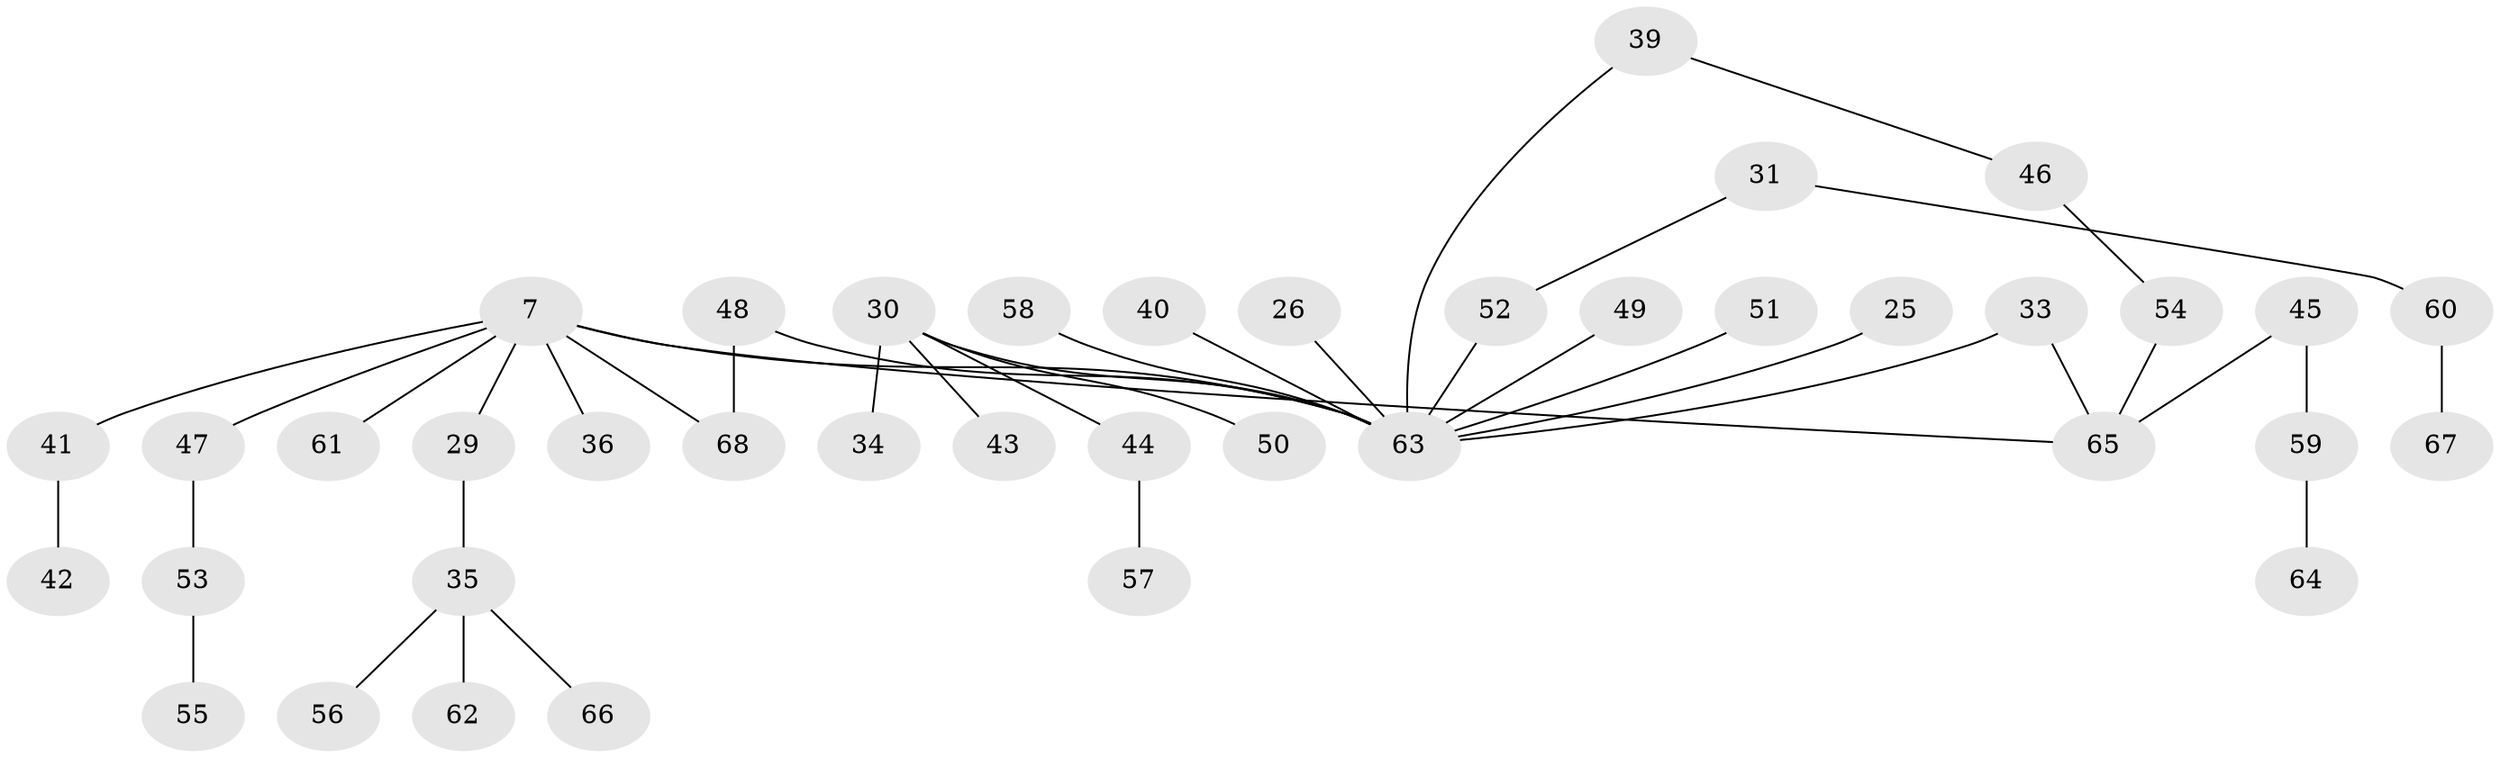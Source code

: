 // original degree distribution, {4: 0.10294117647058823, 7: 0.014705882352941176, 3: 0.14705882352941177, 6: 0.014705882352941176, 5: 0.014705882352941176, 2: 0.38235294117647056, 1: 0.3235294117647059}
// Generated by graph-tools (version 1.1) at 2025/46/03/04/25 21:46:03]
// undirected, 40 vertices, 42 edges
graph export_dot {
graph [start="1"]
  node [color=gray90,style=filled];
  7 [super="+6+2"];
  25;
  26;
  29 [super="+3"];
  30 [super="+17"];
  31;
  33;
  34;
  35;
  36;
  39;
  40;
  41 [super="+15"];
  42;
  43;
  44;
  45;
  46;
  47 [super="+14"];
  48 [super="+38"];
  49;
  50;
  51;
  52 [super="+28"];
  53;
  54;
  55;
  56;
  57;
  58;
  59;
  60;
  61;
  62;
  63 [super="+37+16+23+32"];
  64;
  65 [super="+19+21+22"];
  66;
  67;
  68;
  7 -- 47 [weight=3];
  7 -- 61;
  7 -- 36;
  7 -- 68;
  7 -- 29;
  7 -- 63 [weight=3];
  7 -- 65;
  7 -- 41;
  25 -- 63 [weight=2];
  26 -- 63;
  29 -- 35;
  30 -- 34;
  30 -- 50;
  30 -- 43;
  30 -- 44;
  30 -- 63;
  31 -- 60;
  31 -- 52;
  33 -- 65;
  33 -- 63;
  35 -- 56;
  35 -- 62;
  35 -- 66;
  39 -- 46;
  39 -- 63;
  40 -- 63;
  41 -- 42;
  44 -- 57;
  45 -- 59;
  45 -- 65;
  46 -- 54;
  47 -- 53;
  48 -- 68;
  48 -- 63;
  49 -- 63;
  51 -- 63;
  52 -- 63;
  53 -- 55;
  54 -- 65;
  58 -- 63;
  59 -- 64;
  60 -- 67;
}
